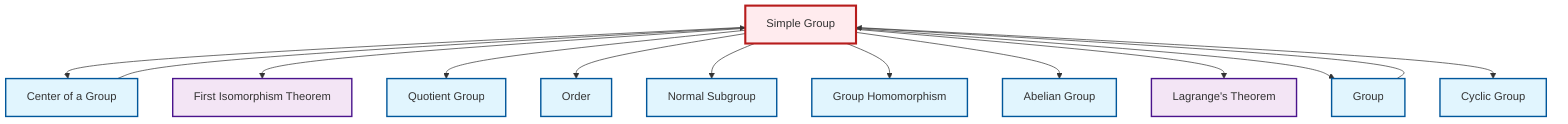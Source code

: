 graph TD
    classDef definition fill:#e1f5fe,stroke:#01579b,stroke-width:2px
    classDef theorem fill:#f3e5f5,stroke:#4a148c,stroke-width:2px
    classDef axiom fill:#fff3e0,stroke:#e65100,stroke-width:2px
    classDef example fill:#e8f5e9,stroke:#1b5e20,stroke-width:2px
    classDef current fill:#ffebee,stroke:#b71c1c,stroke-width:3px
    def-simple-group["Simple Group"]:::definition
    def-order["Order"]:::definition
    def-homomorphism["Group Homomorphism"]:::definition
    def-cyclic-group["Cyclic Group"]:::definition
    def-abelian-group["Abelian Group"]:::definition
    def-normal-subgroup["Normal Subgroup"]:::definition
    thm-first-isomorphism["First Isomorphism Theorem"]:::theorem
    thm-lagrange["Lagrange's Theorem"]:::theorem
    def-group["Group"]:::definition
    def-center-of-group["Center of a Group"]:::definition
    def-quotient-group["Quotient Group"]:::definition
    def-simple-group --> def-center-of-group
    def-simple-group --> thm-first-isomorphism
    def-center-of-group --> def-simple-group
    def-group --> def-simple-group
    def-simple-group --> def-quotient-group
    def-simple-group --> def-order
    def-simple-group --> def-normal-subgroup
    def-simple-group --> def-homomorphism
    def-simple-group --> def-abelian-group
    def-simple-group --> thm-lagrange
    def-simple-group --> def-group
    def-simple-group --> def-cyclic-group
    class def-simple-group current